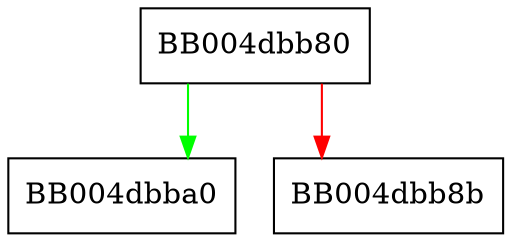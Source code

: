 digraph tls_parse_ctos_post_handshake_auth {
  node [shape="box"];
  graph [splines=ortho];
  BB004dbb80 -> BB004dbba0 [color="green"];
  BB004dbb80 -> BB004dbb8b [color="red"];
}
